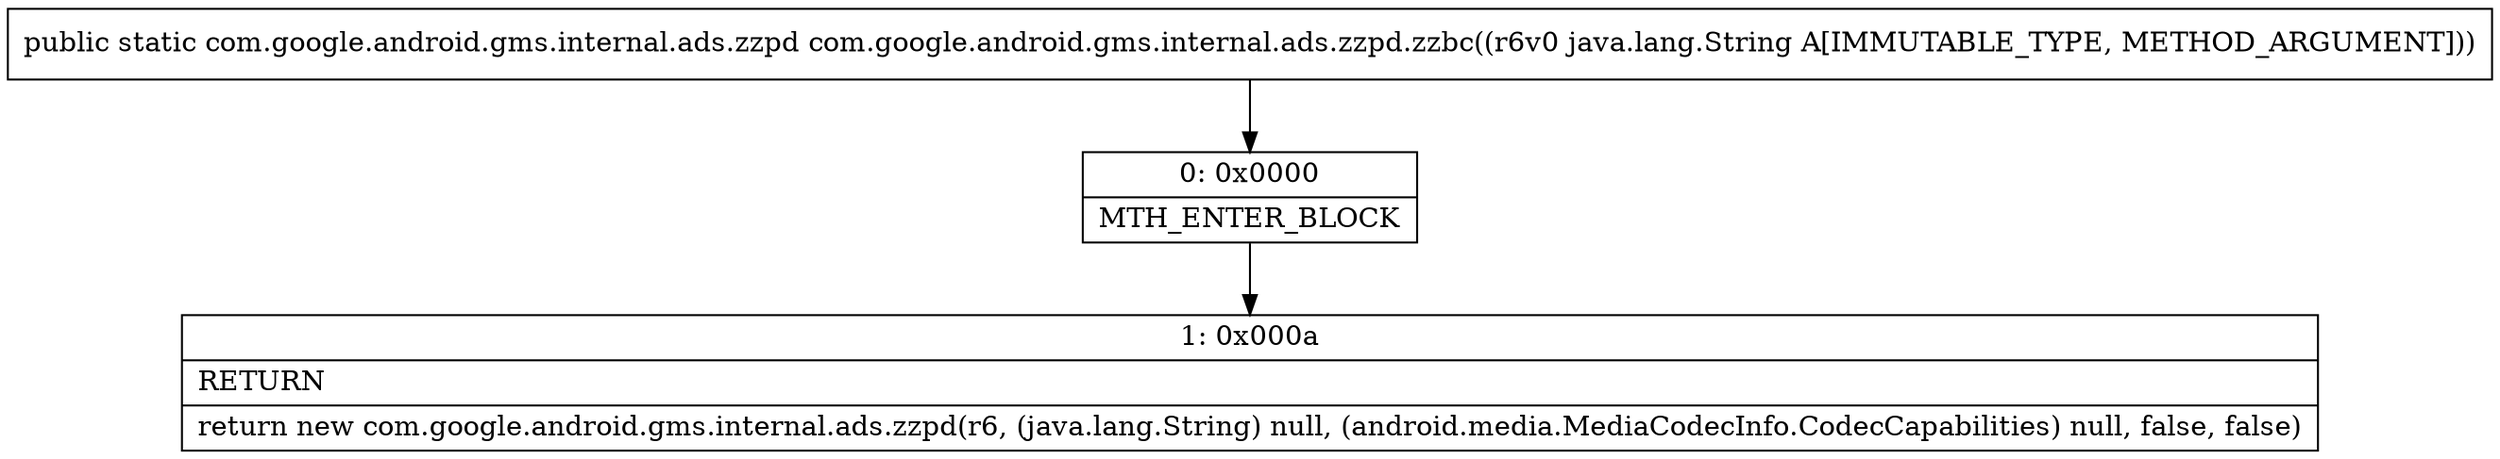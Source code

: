 digraph "CFG forcom.google.android.gms.internal.ads.zzpd.zzbc(Ljava\/lang\/String;)Lcom\/google\/android\/gms\/internal\/ads\/zzpd;" {
Node_0 [shape=record,label="{0\:\ 0x0000|MTH_ENTER_BLOCK\l}"];
Node_1 [shape=record,label="{1\:\ 0x000a|RETURN\l|return new com.google.android.gms.internal.ads.zzpd(r6, (java.lang.String) null, (android.media.MediaCodecInfo.CodecCapabilities) null, false, false)\l}"];
MethodNode[shape=record,label="{public static com.google.android.gms.internal.ads.zzpd com.google.android.gms.internal.ads.zzpd.zzbc((r6v0 java.lang.String A[IMMUTABLE_TYPE, METHOD_ARGUMENT])) }"];
MethodNode -> Node_0;
Node_0 -> Node_1;
}

